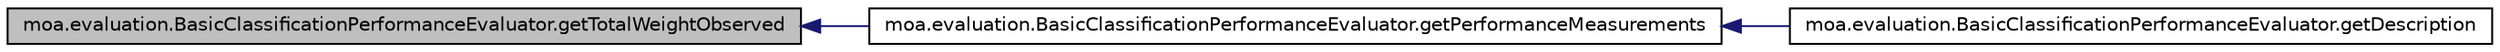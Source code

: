 digraph G
{
  edge [fontname="Helvetica",fontsize="10",labelfontname="Helvetica",labelfontsize="10"];
  node [fontname="Helvetica",fontsize="10",shape=record];
  rankdir=LR;
  Node1 [label="moa.evaluation.BasicClassificationPerformanceEvaluator.getTotalWeightObserved",height=0.2,width=0.4,color="black", fillcolor="grey75", style="filled" fontcolor="black"];
  Node1 -> Node2 [dir=back,color="midnightblue",fontsize="10",style="solid",fontname="Helvetica"];
  Node2 [label="moa.evaluation.BasicClassificationPerformanceEvaluator.getPerformanceMeasurements",height=0.2,width=0.4,color="black", fillcolor="white", style="filled",URL="$classmoa_1_1evaluation_1_1BasicClassificationPerformanceEvaluator.html#a919a74fe8c0965ebcf10061ed6193927",tooltip="Gets the current measurements monitored by this evaluator."];
  Node2 -> Node3 [dir=back,color="midnightblue",fontsize="10",style="solid",fontname="Helvetica"];
  Node3 [label="moa.evaluation.BasicClassificationPerformanceEvaluator.getDescription",height=0.2,width=0.4,color="black", fillcolor="white", style="filled",URL="$classmoa_1_1evaluation_1_1BasicClassificationPerformanceEvaluator.html#a576db1efa1c4376b54cb8d86c32b4727",tooltip="Returns a string representation of this object."];
}
